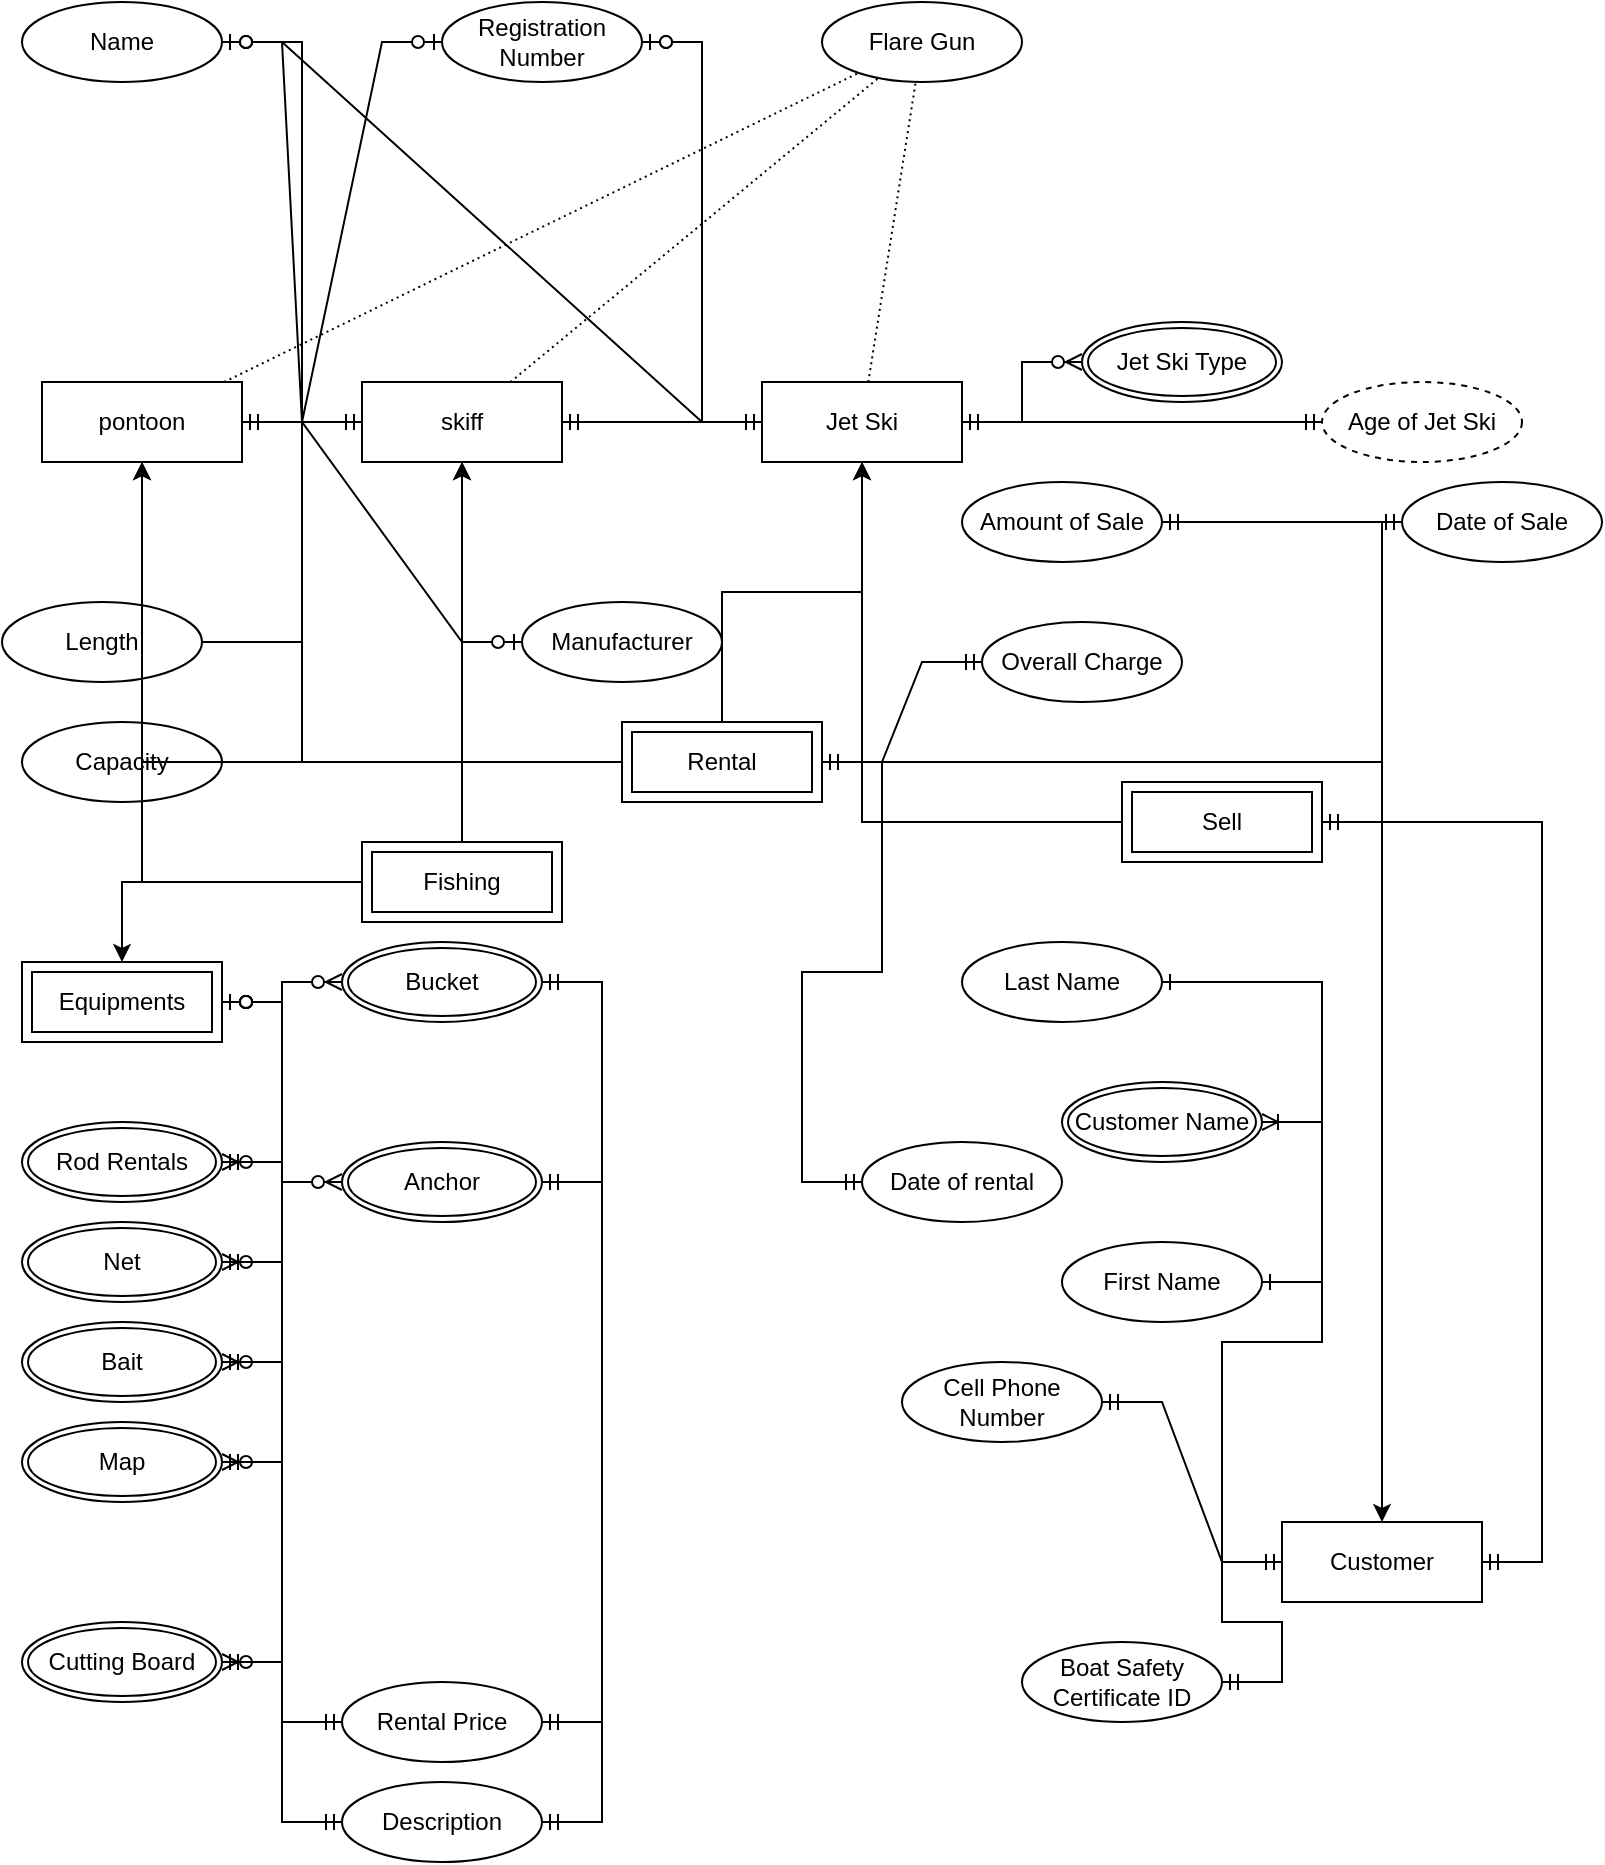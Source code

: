 <mxfile version="22.0.0" type="device">
  <diagram name="Page-1" id="ZAXlIcKYfhwMirmJwa6y">
    <mxGraphModel dx="880" dy="410" grid="1" gridSize="10" guides="1" tooltips="1" connect="1" arrows="1" fold="1" page="1" pageScale="1" pageWidth="850" pageHeight="1100" background="#ffffff" math="0" shadow="0">
      <root>
        <mxCell id="0" />
        <mxCell id="1" parent="0" />
        <mxCell id="SiFQLQmgdrt-sC9F-oAY-8" value="pontoon" style="whiteSpace=wrap;html=1;align=center;rounded=0;" vertex="1" parent="1">
          <mxGeometry x="30" y="350" width="100" height="40" as="geometry" />
        </mxCell>
        <mxCell id="SiFQLQmgdrt-sC9F-oAY-9" value="skiff" style="whiteSpace=wrap;html=1;align=center;rounded=0;" vertex="1" parent="1">
          <mxGeometry x="190" y="350" width="100" height="40" as="geometry" />
        </mxCell>
        <mxCell id="SiFQLQmgdrt-sC9F-oAY-11" value="Jet Ski" style="whiteSpace=wrap;html=1;align=center;rounded=0;" vertex="1" parent="1">
          <mxGeometry x="390" y="350" width="100" height="40" as="geometry" />
        </mxCell>
        <mxCell id="SiFQLQmgdrt-sC9F-oAY-20" value="Registration Number" style="ellipse;whiteSpace=wrap;html=1;align=center;rounded=0;" vertex="1" parent="1">
          <mxGeometry x="230" y="160" width="100" height="40" as="geometry" />
        </mxCell>
        <mxCell id="SiFQLQmgdrt-sC9F-oAY-21" value="Capacity" style="ellipse;whiteSpace=wrap;html=1;align=center;rounded=0;" vertex="1" parent="1">
          <mxGeometry x="20" y="520" width="100" height="40" as="geometry" />
        </mxCell>
        <mxCell id="SiFQLQmgdrt-sC9F-oAY-23" value="Manufacturer" style="ellipse;whiteSpace=wrap;html=1;align=center;rounded=0;" vertex="1" parent="1">
          <mxGeometry x="270" y="460" width="100" height="40" as="geometry" />
        </mxCell>
        <mxCell id="SiFQLQmgdrt-sC9F-oAY-24" value="Name" style="ellipse;whiteSpace=wrap;html=1;align=center;rounded=0;" vertex="1" parent="1">
          <mxGeometry x="20" y="160" width="100" height="40" as="geometry" />
        </mxCell>
        <mxCell id="SiFQLQmgdrt-sC9F-oAY-26" value="Age of Jet Ski" style="ellipse;whiteSpace=wrap;html=1;align=center;dashed=1;rounded=0;" vertex="1" parent="1">
          <mxGeometry x="670" y="350" width="100" height="40" as="geometry" />
        </mxCell>
        <mxCell id="SiFQLQmgdrt-sC9F-oAY-27" value="Equipments" style="shape=ext;margin=3;double=1;whiteSpace=wrap;html=1;align=center;rounded=0;" vertex="1" parent="1">
          <mxGeometry x="20" y="640" width="100" height="40" as="geometry" />
        </mxCell>
        <mxCell id="SiFQLQmgdrt-sC9F-oAY-28" value="Description" style="ellipse;whiteSpace=wrap;html=1;align=center;rounded=0;" vertex="1" parent="1">
          <mxGeometry x="180" y="1050" width="100" height="40" as="geometry" />
        </mxCell>
        <mxCell id="SiFQLQmgdrt-sC9F-oAY-29" value="Rental Price" style="ellipse;whiteSpace=wrap;html=1;align=center;rounded=0;" vertex="1" parent="1">
          <mxGeometry x="180" y="1000" width="100" height="40" as="geometry" />
        </mxCell>
        <mxCell id="SiFQLQmgdrt-sC9F-oAY-30" value="Map" style="ellipse;shape=doubleEllipse;margin=3;whiteSpace=wrap;html=1;align=center;rounded=0;" vertex="1" parent="1">
          <mxGeometry x="20" y="870" width="100" height="40" as="geometry" />
        </mxCell>
        <mxCell id="SiFQLQmgdrt-sC9F-oAY-31" value="Net" style="ellipse;shape=doubleEllipse;margin=3;whiteSpace=wrap;html=1;align=center;rounded=0;" vertex="1" parent="1">
          <mxGeometry x="20" y="770" width="100" height="40" as="geometry" />
        </mxCell>
        <mxCell id="SiFQLQmgdrt-sC9F-oAY-32" value="Cutting Board" style="ellipse;shape=doubleEllipse;margin=3;whiteSpace=wrap;html=1;align=center;rounded=0;" vertex="1" parent="1">
          <mxGeometry x="20" y="970" width="100" height="40" as="geometry" />
        </mxCell>
        <mxCell id="SiFQLQmgdrt-sC9F-oAY-33" value="Bucket" style="ellipse;shape=doubleEllipse;margin=3;whiteSpace=wrap;html=1;align=center;rounded=0;" vertex="1" parent="1">
          <mxGeometry x="180" y="630" width="100" height="40" as="geometry" />
        </mxCell>
        <mxCell id="SiFQLQmgdrt-sC9F-oAY-34" value="Bait" style="ellipse;shape=doubleEllipse;margin=3;whiteSpace=wrap;html=1;align=center;rounded=0;" vertex="1" parent="1">
          <mxGeometry x="20" y="820" width="100" height="40" as="geometry" />
        </mxCell>
        <mxCell id="SiFQLQmgdrt-sC9F-oAY-35" value="Rod Rentals" style="ellipse;shape=doubleEllipse;margin=3;whiteSpace=wrap;html=1;align=center;rounded=0;" vertex="1" parent="1">
          <mxGeometry x="20" y="720" width="100" height="40" as="geometry" />
        </mxCell>
        <mxCell id="SiFQLQmgdrt-sC9F-oAY-36" value="Anchor" style="ellipse;shape=doubleEllipse;margin=3;whiteSpace=wrap;html=1;align=center;rounded=0;" vertex="1" parent="1">
          <mxGeometry x="180" y="730" width="100" height="40" as="geometry" />
        </mxCell>
        <mxCell id="SiFQLQmgdrt-sC9F-oAY-37" value="Customer" style="whiteSpace=wrap;html=1;align=center;rounded=0;" vertex="1" parent="1">
          <mxGeometry x="650" y="920" width="100" height="40" as="geometry" />
        </mxCell>
        <mxCell id="SiFQLQmgdrt-sC9F-oAY-38" value="Date of rental" style="ellipse;whiteSpace=wrap;html=1;align=center;rounded=0;" vertex="1" parent="1">
          <mxGeometry x="440" y="730" width="100" height="40" as="geometry" />
        </mxCell>
        <mxCell id="SiFQLQmgdrt-sC9F-oAY-39" value="Overall Charge" style="ellipse;whiteSpace=wrap;html=1;align=center;rounded=0;" vertex="1" parent="1">
          <mxGeometry x="500" y="470" width="100" height="40" as="geometry" />
        </mxCell>
        <mxCell id="SiFQLQmgdrt-sC9F-oAY-40" value="Customer Name" style="ellipse;shape=doubleEllipse;margin=3;whiteSpace=wrap;html=1;align=center;rounded=0;" vertex="1" parent="1">
          <mxGeometry x="540" y="700" width="100" height="40" as="geometry" />
        </mxCell>
        <mxCell id="SiFQLQmgdrt-sC9F-oAY-41" value="First Name" style="ellipse;whiteSpace=wrap;html=1;align=center;rounded=0;" vertex="1" parent="1">
          <mxGeometry x="540" y="780" width="100" height="40" as="geometry" />
        </mxCell>
        <mxCell id="SiFQLQmgdrt-sC9F-oAY-42" value="Last Name" style="ellipse;whiteSpace=wrap;html=1;align=center;rounded=0;" vertex="1" parent="1">
          <mxGeometry x="490" y="630" width="100" height="40" as="geometry" />
        </mxCell>
        <mxCell id="SiFQLQmgdrt-sC9F-oAY-44" value="Amount of Sale" style="ellipse;whiteSpace=wrap;html=1;align=center;rounded=0;" vertex="1" parent="1">
          <mxGeometry x="490" y="400" width="100" height="40" as="geometry" />
        </mxCell>
        <mxCell id="SiFQLQmgdrt-sC9F-oAY-45" value="Date of Sale" style="ellipse;whiteSpace=wrap;html=1;align=center;rounded=0;" vertex="1" parent="1">
          <mxGeometry x="710" y="400" width="100" height="40" as="geometry" />
        </mxCell>
        <mxCell id="SiFQLQmgdrt-sC9F-oAY-48" value="" style="edgeStyle=entityRelationEdgeStyle;fontSize=12;html=1;endArrow=ERzeroToOne;startArrow=ERmandOne;rounded=0;" edge="1" parent="1" source="SiFQLQmgdrt-sC9F-oAY-8" target="SiFQLQmgdrt-sC9F-oAY-24">
          <mxGeometry width="100" height="100" relative="1" as="geometry">
            <mxPoint x="180" y="580" as="sourcePoint" />
            <mxPoint x="280" y="480" as="targetPoint" />
          </mxGeometry>
        </mxCell>
        <mxCell id="SiFQLQmgdrt-sC9F-oAY-49" value="" style="edgeStyle=entityRelationEdgeStyle;fontSize=12;html=1;endArrow=ERzeroToOne;startArrow=ERmandOne;rounded=0;" edge="1" parent="1" source="SiFQLQmgdrt-sC9F-oAY-11" target="SiFQLQmgdrt-sC9F-oAY-24">
          <mxGeometry width="100" height="100" relative="1" as="geometry">
            <mxPoint x="320" y="620" as="sourcePoint" />
            <mxPoint x="420" y="520" as="targetPoint" />
          </mxGeometry>
        </mxCell>
        <mxCell id="SiFQLQmgdrt-sC9F-oAY-50" value="" style="edgeStyle=entityRelationEdgeStyle;fontSize=12;html=1;endArrow=ERzeroToOne;startArrow=ERmandOne;rounded=0;" edge="1" parent="1" source="SiFQLQmgdrt-sC9F-oAY-9" target="SiFQLQmgdrt-sC9F-oAY-24">
          <mxGeometry width="100" height="100" relative="1" as="geometry">
            <mxPoint x="315" y="590" as="sourcePoint" />
            <mxPoint x="235" y="380" as="targetPoint" />
            <Array as="points">
              <mxPoint x="275" y="440" />
              <mxPoint x="345" y="440" />
              <mxPoint x="285" y="400" />
            </Array>
          </mxGeometry>
        </mxCell>
        <mxCell id="SiFQLQmgdrt-sC9F-oAY-51" value="" style="edgeStyle=entityRelationEdgeStyle;fontSize=12;html=1;endArrow=ERzeroToOne;startArrow=ERmandOne;rounded=0;" edge="1" parent="1" source="SiFQLQmgdrt-sC9F-oAY-8" target="SiFQLQmgdrt-sC9F-oAY-20">
          <mxGeometry width="100" height="100" relative="1" as="geometry">
            <mxPoint x="450" y="590" as="sourcePoint" />
            <mxPoint x="190" y="470" as="targetPoint" />
          </mxGeometry>
        </mxCell>
        <mxCell id="SiFQLQmgdrt-sC9F-oAY-52" value="" style="edgeStyle=entityRelationEdgeStyle;fontSize=12;html=1;endArrow=ERzeroToOne;startArrow=ERmandOne;rounded=0;" edge="1" parent="1" source="SiFQLQmgdrt-sC9F-oAY-11" target="SiFQLQmgdrt-sC9F-oAY-20">
          <mxGeometry width="100" height="100" relative="1" as="geometry">
            <mxPoint x="460" y="600" as="sourcePoint" />
            <mxPoint x="200" y="480" as="targetPoint" />
          </mxGeometry>
        </mxCell>
        <mxCell id="SiFQLQmgdrt-sC9F-oAY-53" value="" style="edgeStyle=entityRelationEdgeStyle;fontSize=12;html=1;endArrow=ERzeroToOne;startArrow=ERmandOne;rounded=0;" edge="1" parent="1" source="SiFQLQmgdrt-sC9F-oAY-9" target="SiFQLQmgdrt-sC9F-oAY-20">
          <mxGeometry width="100" height="100" relative="1" as="geometry">
            <mxPoint x="150" y="590" as="sourcePoint" />
            <mxPoint x="270" y="460" as="targetPoint" />
          </mxGeometry>
        </mxCell>
        <mxCell id="SiFQLQmgdrt-sC9F-oAY-54" value="" style="edgeStyle=entityRelationEdgeStyle;fontSize=12;html=1;endArrow=ERzeroToOne;startArrow=ERmandOne;rounded=0;" edge="1" parent="1" source="SiFQLQmgdrt-sC9F-oAY-8" target="SiFQLQmgdrt-sC9F-oAY-23">
          <mxGeometry width="100" height="100" relative="1" as="geometry">
            <mxPoint x="150" y="590" as="sourcePoint" />
            <mxPoint x="350" y="360" as="targetPoint" />
          </mxGeometry>
        </mxCell>
        <mxCell id="SiFQLQmgdrt-sC9F-oAY-55" value="" style="edgeStyle=entityRelationEdgeStyle;fontSize=12;html=1;endArrow=ERone;endFill=1;rounded=0;" edge="1" parent="1" source="SiFQLQmgdrt-sC9F-oAY-22" target="SiFQLQmgdrt-sC9F-oAY-8">
          <mxGeometry width="100" height="100" relative="1" as="geometry">
            <mxPoint x="330" y="810" as="sourcePoint" />
            <mxPoint x="430" y="710" as="targetPoint" />
          </mxGeometry>
        </mxCell>
        <mxCell id="SiFQLQmgdrt-sC9F-oAY-56" value="" style="edgeStyle=entityRelationEdgeStyle;fontSize=12;html=1;endArrow=ERone;endFill=1;rounded=0;" edge="1" parent="1" source="SiFQLQmgdrt-sC9F-oAY-22" target="SiFQLQmgdrt-sC9F-oAY-8">
          <mxGeometry width="100" height="100" relative="1" as="geometry">
            <mxPoint x="200" y="660" as="sourcePoint" />
            <mxPoint x="150" y="590" as="targetPoint" />
          </mxGeometry>
        </mxCell>
        <mxCell id="SiFQLQmgdrt-sC9F-oAY-57" value="" style="edgeStyle=entityRelationEdgeStyle;fontSize=12;html=1;endArrow=ERone;endFill=1;rounded=0;" edge="1" parent="1" source="SiFQLQmgdrt-sC9F-oAY-21" target="SiFQLQmgdrt-sC9F-oAY-8">
          <mxGeometry width="100" height="100" relative="1" as="geometry">
            <mxPoint x="130" y="720" as="sourcePoint" />
            <mxPoint x="140" y="580" as="targetPoint" />
          </mxGeometry>
        </mxCell>
        <mxCell id="SiFQLQmgdrt-sC9F-oAY-22" value="Length" style="ellipse;whiteSpace=wrap;html=1;align=center;rounded=0;" vertex="1" parent="1">
          <mxGeometry x="10" y="460" width="100" height="40" as="geometry" />
        </mxCell>
        <mxCell id="SiFQLQmgdrt-sC9F-oAY-61" value="" style="edgeStyle=entityRelationEdgeStyle;fontSize=12;html=1;endArrow=ERzeroToMany;startArrow=ERmandOne;rounded=0;" edge="1" parent="1" source="SiFQLQmgdrt-sC9F-oAY-11" target="SiFQLQmgdrt-sC9F-oAY-73">
          <mxGeometry width="100" height="100" relative="1" as="geometry">
            <mxPoint x="350" y="810" as="sourcePoint" />
            <mxPoint x="600" y="650" as="targetPoint" />
          </mxGeometry>
        </mxCell>
        <mxCell id="SiFQLQmgdrt-sC9F-oAY-73" value="Jet Ski Type" style="ellipse;shape=doubleEllipse;margin=3;whiteSpace=wrap;html=1;align=center;rounded=0;" vertex="1" parent="1">
          <mxGeometry x="550" y="320" width="100" height="40" as="geometry" />
        </mxCell>
        <mxCell id="SiFQLQmgdrt-sC9F-oAY-74" value="" style="edgeStyle=entityRelationEdgeStyle;fontSize=12;html=1;endArrow=ERmandOne;startArrow=ERmandOne;rounded=0;" edge="1" parent="1" source="SiFQLQmgdrt-sC9F-oAY-26" target="SiFQLQmgdrt-sC9F-oAY-11">
          <mxGeometry width="100" height="100" relative="1" as="geometry">
            <mxPoint x="350" y="840" as="sourcePoint" />
            <mxPoint x="450" y="740" as="targetPoint" />
          </mxGeometry>
        </mxCell>
        <mxCell id="SiFQLQmgdrt-sC9F-oAY-75" value="" style="edgeStyle=entityRelationEdgeStyle;fontSize=12;html=1;endArrow=ERoneToMany;rounded=0;" edge="1" parent="1" source="SiFQLQmgdrt-sC9F-oAY-37" target="SiFQLQmgdrt-sC9F-oAY-40">
          <mxGeometry width="100" height="100" relative="1" as="geometry">
            <mxPoint x="340" y="930" as="sourcePoint" />
            <mxPoint x="440" y="830" as="targetPoint" />
          </mxGeometry>
        </mxCell>
        <mxCell id="SiFQLQmgdrt-sC9F-oAY-77" value="" style="edgeStyle=entityRelationEdgeStyle;fontSize=12;html=1;endArrow=ERone;endFill=1;rounded=0;" edge="1" parent="1" source="SiFQLQmgdrt-sC9F-oAY-40" target="SiFQLQmgdrt-sC9F-oAY-42">
          <mxGeometry width="100" height="100" relative="1" as="geometry">
            <mxPoint x="340" y="960" as="sourcePoint" />
            <mxPoint x="440" y="860" as="targetPoint" />
          </mxGeometry>
        </mxCell>
        <mxCell id="SiFQLQmgdrt-sC9F-oAY-78" value="" style="edgeStyle=entityRelationEdgeStyle;fontSize=12;html=1;endArrow=ERone;endFill=1;rounded=0;exitX=1;exitY=0.5;exitDx=0;exitDy=0;" edge="1" parent="1" source="SiFQLQmgdrt-sC9F-oAY-40" target="SiFQLQmgdrt-sC9F-oAY-41">
          <mxGeometry width="100" height="100" relative="1" as="geometry">
            <mxPoint x="760" y="860" as="sourcePoint" />
            <mxPoint x="710" y="1070" as="targetPoint" />
          </mxGeometry>
        </mxCell>
        <mxCell id="SiFQLQmgdrt-sC9F-oAY-80" style="edgeStyle=orthogonalEdgeStyle;rounded=0;orthogonalLoop=1;jettySize=auto;html=1;" edge="1" parent="1" source="SiFQLQmgdrt-sC9F-oAY-79" target="SiFQLQmgdrt-sC9F-oAY-9">
          <mxGeometry relative="1" as="geometry" />
        </mxCell>
        <mxCell id="SiFQLQmgdrt-sC9F-oAY-81" style="edgeStyle=orthogonalEdgeStyle;rounded=0;orthogonalLoop=1;jettySize=auto;html=1;" edge="1" parent="1" source="SiFQLQmgdrt-sC9F-oAY-79" target="SiFQLQmgdrt-sC9F-oAY-8">
          <mxGeometry relative="1" as="geometry" />
        </mxCell>
        <mxCell id="SiFQLQmgdrt-sC9F-oAY-82" style="edgeStyle=orthogonalEdgeStyle;rounded=0;orthogonalLoop=1;jettySize=auto;html=1;" edge="1" parent="1" source="SiFQLQmgdrt-sC9F-oAY-79" target="SiFQLQmgdrt-sC9F-oAY-27">
          <mxGeometry relative="1" as="geometry" />
        </mxCell>
        <mxCell id="SiFQLQmgdrt-sC9F-oAY-79" value="Fishing" style="shape=ext;margin=3;double=1;whiteSpace=wrap;html=1;align=center;rounded=0;" vertex="1" parent="1">
          <mxGeometry x="190" y="580" width="100" height="40" as="geometry" />
        </mxCell>
        <mxCell id="SiFQLQmgdrt-sC9F-oAY-83" value="" style="edgeStyle=entityRelationEdgeStyle;fontSize=12;html=1;endArrow=ERzeroToMany;startArrow=ERzeroToOne;rounded=0;" edge="1" parent="1" source="SiFQLQmgdrt-sC9F-oAY-27" target="SiFQLQmgdrt-sC9F-oAY-36">
          <mxGeometry width="100" height="100" relative="1" as="geometry">
            <mxPoint x="340" y="900" as="sourcePoint" />
            <mxPoint x="440" y="800" as="targetPoint" />
          </mxGeometry>
        </mxCell>
        <mxCell id="SiFQLQmgdrt-sC9F-oAY-84" value="" style="edgeStyle=entityRelationEdgeStyle;fontSize=12;html=1;endArrow=ERzeroToMany;startArrow=ERzeroToOne;rounded=0;" edge="1" parent="1" source="SiFQLQmgdrt-sC9F-oAY-27" target="SiFQLQmgdrt-sC9F-oAY-30">
          <mxGeometry width="100" height="100" relative="1" as="geometry">
            <mxPoint x="130" y="840" as="sourcePoint" />
            <mxPoint x="360" y="820" as="targetPoint" />
          </mxGeometry>
        </mxCell>
        <mxCell id="SiFQLQmgdrt-sC9F-oAY-85" value="" style="edgeStyle=entityRelationEdgeStyle;fontSize=12;html=1;endArrow=ERzeroToMany;startArrow=ERzeroToOne;rounded=0;" edge="1" parent="1" source="SiFQLQmgdrt-sC9F-oAY-27" target="SiFQLQmgdrt-sC9F-oAY-35">
          <mxGeometry width="100" height="100" relative="1" as="geometry">
            <mxPoint x="20" y="910" as="sourcePoint" />
            <mxPoint x="250" y="890" as="targetPoint" />
          </mxGeometry>
        </mxCell>
        <mxCell id="SiFQLQmgdrt-sC9F-oAY-86" value="" style="edgeStyle=entityRelationEdgeStyle;fontSize=12;html=1;endArrow=ERzeroToMany;startArrow=ERzeroToOne;rounded=0;" edge="1" parent="1" source="SiFQLQmgdrt-sC9F-oAY-27" target="SiFQLQmgdrt-sC9F-oAY-32">
          <mxGeometry width="100" height="100" relative="1" as="geometry">
            <mxPoint x="150" y="860" as="sourcePoint" />
            <mxPoint x="380" y="840" as="targetPoint" />
          </mxGeometry>
        </mxCell>
        <mxCell id="SiFQLQmgdrt-sC9F-oAY-87" value="" style="edgeStyle=entityRelationEdgeStyle;fontSize=12;html=1;endArrow=ERzeroToMany;startArrow=ERzeroToOne;rounded=0;" edge="1" parent="1" source="SiFQLQmgdrt-sC9F-oAY-27" target="SiFQLQmgdrt-sC9F-oAY-31">
          <mxGeometry width="100" height="100" relative="1" as="geometry">
            <mxPoint x="160" y="870" as="sourcePoint" />
            <mxPoint x="420" y="900" as="targetPoint" />
          </mxGeometry>
        </mxCell>
        <mxCell id="SiFQLQmgdrt-sC9F-oAY-89" value="" style="edgeStyle=entityRelationEdgeStyle;fontSize=12;html=1;endArrow=ERzeroToMany;startArrow=ERzeroToOne;rounded=0;" edge="1" parent="1" source="SiFQLQmgdrt-sC9F-oAY-27" target="SiFQLQmgdrt-sC9F-oAY-34">
          <mxGeometry width="100" height="100" relative="1" as="geometry">
            <mxPoint x="130" y="840" as="sourcePoint" />
            <mxPoint x="620" y="1000" as="targetPoint" />
          </mxGeometry>
        </mxCell>
        <mxCell id="SiFQLQmgdrt-sC9F-oAY-90" value="" style="edgeStyle=entityRelationEdgeStyle;fontSize=12;html=1;endArrow=ERzeroToMany;startArrow=ERzeroToOne;rounded=0;" edge="1" parent="1" source="SiFQLQmgdrt-sC9F-oAY-27" target="SiFQLQmgdrt-sC9F-oAY-33">
          <mxGeometry width="100" height="100" relative="1" as="geometry">
            <mxPoint x="130" y="840" as="sourcePoint" />
            <mxPoint x="110" y="1040" as="targetPoint" />
          </mxGeometry>
        </mxCell>
        <mxCell id="SiFQLQmgdrt-sC9F-oAY-92" style="edgeStyle=orthogonalEdgeStyle;rounded=0;orthogonalLoop=1;jettySize=auto;html=1;" edge="1" parent="1" source="SiFQLQmgdrt-sC9F-oAY-91" target="SiFQLQmgdrt-sC9F-oAY-37">
          <mxGeometry relative="1" as="geometry" />
        </mxCell>
        <mxCell id="SiFQLQmgdrt-sC9F-oAY-94" style="edgeStyle=orthogonalEdgeStyle;rounded=0;orthogonalLoop=1;jettySize=auto;html=1;" edge="1" parent="1" source="SiFQLQmgdrt-sC9F-oAY-91" target="SiFQLQmgdrt-sC9F-oAY-11">
          <mxGeometry relative="1" as="geometry" />
        </mxCell>
        <mxCell id="SiFQLQmgdrt-sC9F-oAY-95" style="edgeStyle=orthogonalEdgeStyle;rounded=0;orthogonalLoop=1;jettySize=auto;html=1;" edge="1" parent="1" source="SiFQLQmgdrt-sC9F-oAY-91" target="SiFQLQmgdrt-sC9F-oAY-9">
          <mxGeometry relative="1" as="geometry" />
        </mxCell>
        <mxCell id="SiFQLQmgdrt-sC9F-oAY-96" style="edgeStyle=orthogonalEdgeStyle;rounded=0;orthogonalLoop=1;jettySize=auto;html=1;" edge="1" parent="1" source="SiFQLQmgdrt-sC9F-oAY-91" target="SiFQLQmgdrt-sC9F-oAY-8">
          <mxGeometry relative="1" as="geometry" />
        </mxCell>
        <mxCell id="SiFQLQmgdrt-sC9F-oAY-91" value="Rental" style="shape=ext;margin=3;double=1;whiteSpace=wrap;html=1;align=center;rounded=0;" vertex="1" parent="1">
          <mxGeometry x="320" y="520" width="100" height="40" as="geometry" />
        </mxCell>
        <mxCell id="SiFQLQmgdrt-sC9F-oAY-93" value="" style="edgeStyle=entityRelationEdgeStyle;fontSize=12;html=1;endArrow=ERmandOne;startArrow=ERmandOne;rounded=0;" edge="1" parent="1" source="SiFQLQmgdrt-sC9F-oAY-39" target="SiFQLQmgdrt-sC9F-oAY-91">
          <mxGeometry width="100" height="100" relative="1" as="geometry">
            <mxPoint x="300" y="960" as="sourcePoint" />
            <mxPoint x="400" y="860" as="targetPoint" />
          </mxGeometry>
        </mxCell>
        <mxCell id="SiFQLQmgdrt-sC9F-oAY-98" style="edgeStyle=orthogonalEdgeStyle;rounded=0;orthogonalLoop=1;jettySize=auto;html=1;" edge="1" parent="1" source="SiFQLQmgdrt-sC9F-oAY-97" target="SiFQLQmgdrt-sC9F-oAY-11">
          <mxGeometry relative="1" as="geometry" />
        </mxCell>
        <mxCell id="SiFQLQmgdrt-sC9F-oAY-97" value="Sell" style="shape=ext;margin=3;double=1;whiteSpace=wrap;html=1;align=center;rounded=0;" vertex="1" parent="1">
          <mxGeometry x="570" y="550" width="100" height="40" as="geometry" />
        </mxCell>
        <mxCell id="SiFQLQmgdrt-sC9F-oAY-99" value="" style="edgeStyle=entityRelationEdgeStyle;fontSize=12;html=1;endArrow=ERmandOne;startArrow=ERmandOne;rounded=0;" edge="1" parent="1" source="SiFQLQmgdrt-sC9F-oAY-97" target="SiFQLQmgdrt-sC9F-oAY-44">
          <mxGeometry width="100" height="100" relative="1" as="geometry">
            <mxPoint x="435" y="950" as="sourcePoint" />
            <mxPoint x="450" y="750" as="targetPoint" />
          </mxGeometry>
        </mxCell>
        <mxCell id="SiFQLQmgdrt-sC9F-oAY-100" value="" style="edgeStyle=entityRelationEdgeStyle;fontSize=12;html=1;endArrow=ERmandOne;startArrow=ERmandOne;rounded=0;" edge="1" parent="1" source="SiFQLQmgdrt-sC9F-oAY-45" target="SiFQLQmgdrt-sC9F-oAY-44">
          <mxGeometry width="100" height="100" relative="1" as="geometry">
            <mxPoint x="830" y="730" as="sourcePoint" />
            <mxPoint x="800" y="550" as="targetPoint" />
          </mxGeometry>
        </mxCell>
        <mxCell id="SiFQLQmgdrt-sC9F-oAY-101" value="" style="edgeStyle=entityRelationEdgeStyle;fontSize=12;html=1;endArrow=ERmandOne;startArrow=ERmandOne;rounded=0;" edge="1" parent="1" source="SiFQLQmgdrt-sC9F-oAY-37" target="SiFQLQmgdrt-sC9F-oAY-97">
          <mxGeometry width="100" height="100" relative="1" as="geometry">
            <mxPoint x="850" y="900" as="sourcePoint" />
            <mxPoint x="800" y="550" as="targetPoint" />
          </mxGeometry>
        </mxCell>
        <mxCell id="SiFQLQmgdrt-sC9F-oAY-102" value="" style="edgeStyle=entityRelationEdgeStyle;fontSize=12;html=1;endArrow=ERmandOne;startArrow=ERmandOne;rounded=0;" edge="1" parent="1" source="SiFQLQmgdrt-sC9F-oAY-38" target="SiFQLQmgdrt-sC9F-oAY-91">
          <mxGeometry width="100" height="100" relative="1" as="geometry">
            <mxPoint x="435" y="950" as="sourcePoint" />
            <mxPoint x="450" y="750" as="targetPoint" />
          </mxGeometry>
        </mxCell>
        <mxCell id="SiFQLQmgdrt-sC9F-oAY-103" value="" style="edgeStyle=entityRelationEdgeStyle;fontSize=12;html=1;endArrow=ERmandOne;startArrow=ERmandOne;rounded=0;" edge="1" parent="1" source="SiFQLQmgdrt-sC9F-oAY-33" target="SiFQLQmgdrt-sC9F-oAY-29">
          <mxGeometry width="100" height="100" relative="1" as="geometry">
            <mxPoint x="320" y="1000" as="sourcePoint" />
            <mxPoint x="360" y="830" as="targetPoint" />
          </mxGeometry>
        </mxCell>
        <mxCell id="SiFQLQmgdrt-sC9F-oAY-104" value="" style="edgeStyle=entityRelationEdgeStyle;fontSize=12;html=1;endArrow=ERmandOne;startArrow=ERmandOne;rounded=0;" edge="1" parent="1" source="SiFQLQmgdrt-sC9F-oAY-36" target="SiFQLQmgdrt-sC9F-oAY-29">
          <mxGeometry width="100" height="100" relative="1" as="geometry">
            <mxPoint x="200" y="800" as="sourcePoint" />
            <mxPoint x="350" y="860" as="targetPoint" />
          </mxGeometry>
        </mxCell>
        <mxCell id="SiFQLQmgdrt-sC9F-oAY-105" value="" style="edgeStyle=entityRelationEdgeStyle;fontSize=12;html=1;endArrow=ERmandOne;startArrow=ERmandOne;rounded=0;" edge="1" parent="1" source="SiFQLQmgdrt-sC9F-oAY-34" target="SiFQLQmgdrt-sC9F-oAY-29">
          <mxGeometry width="100" height="100" relative="1" as="geometry">
            <mxPoint x="210" y="810" as="sourcePoint" />
            <mxPoint x="360" y="870" as="targetPoint" />
          </mxGeometry>
        </mxCell>
        <mxCell id="SiFQLQmgdrt-sC9F-oAY-106" value="" style="edgeStyle=entityRelationEdgeStyle;fontSize=12;html=1;endArrow=ERmandOne;startArrow=ERmandOne;rounded=0;" edge="1" parent="1" source="SiFQLQmgdrt-sC9F-oAY-31" target="SiFQLQmgdrt-sC9F-oAY-29">
          <mxGeometry width="100" height="100" relative="1" as="geometry">
            <mxPoint x="220" y="820" as="sourcePoint" />
            <mxPoint x="370" y="880" as="targetPoint" />
          </mxGeometry>
        </mxCell>
        <mxCell id="SiFQLQmgdrt-sC9F-oAY-107" value="" style="edgeStyle=entityRelationEdgeStyle;fontSize=12;html=1;endArrow=ERmandOne;startArrow=ERmandOne;rounded=0;" edge="1" parent="1" source="SiFQLQmgdrt-sC9F-oAY-35" target="SiFQLQmgdrt-sC9F-oAY-29">
          <mxGeometry width="100" height="100" relative="1" as="geometry">
            <mxPoint x="230" y="830" as="sourcePoint" />
            <mxPoint x="380" y="890" as="targetPoint" />
          </mxGeometry>
        </mxCell>
        <mxCell id="SiFQLQmgdrt-sC9F-oAY-108" value="" style="edgeStyle=entityRelationEdgeStyle;fontSize=12;html=1;endArrow=ERmandOne;startArrow=ERmandOne;rounded=0;" edge="1" parent="1" source="SiFQLQmgdrt-sC9F-oAY-30" target="SiFQLQmgdrt-sC9F-oAY-29">
          <mxGeometry width="100" height="100" relative="1" as="geometry">
            <mxPoint x="290" y="890" as="sourcePoint" />
            <mxPoint x="350" y="860" as="targetPoint" />
          </mxGeometry>
        </mxCell>
        <mxCell id="SiFQLQmgdrt-sC9F-oAY-109" value="" style="edgeStyle=entityRelationEdgeStyle;fontSize=12;html=1;endArrow=ERmandOne;startArrow=ERmandOne;rounded=0;" edge="1" parent="1" source="SiFQLQmgdrt-sC9F-oAY-32" target="SiFQLQmgdrt-sC9F-oAY-29">
          <mxGeometry width="100" height="100" relative="1" as="geometry">
            <mxPoint x="300" y="900" as="sourcePoint" />
            <mxPoint x="360" y="870" as="targetPoint" />
          </mxGeometry>
        </mxCell>
        <mxCell id="SiFQLQmgdrt-sC9F-oAY-110" value="" style="edgeStyle=entityRelationEdgeStyle;fontSize=12;html=1;endArrow=ERmandOne;startArrow=ERmandOne;rounded=0;" edge="1" parent="1" source="SiFQLQmgdrt-sC9F-oAY-30" target="SiFQLQmgdrt-sC9F-oAY-28">
          <mxGeometry width="100" height="100" relative="1" as="geometry">
            <mxPoint x="290" y="1040" as="sourcePoint" />
            <mxPoint x="350" y="860" as="targetPoint" />
          </mxGeometry>
        </mxCell>
        <mxCell id="SiFQLQmgdrt-sC9F-oAY-111" value="" style="edgeStyle=entityRelationEdgeStyle;fontSize=12;html=1;endArrow=ERmandOne;startArrow=ERmandOne;rounded=0;" edge="1" parent="1" source="SiFQLQmgdrt-sC9F-oAY-36" target="SiFQLQmgdrt-sC9F-oAY-28">
          <mxGeometry width="100" height="100" relative="1" as="geometry">
            <mxPoint x="260" y="880" as="sourcePoint" />
            <mxPoint x="360" y="870" as="targetPoint" />
          </mxGeometry>
        </mxCell>
        <mxCell id="SiFQLQmgdrt-sC9F-oAY-112" value="" style="edgeStyle=entityRelationEdgeStyle;fontSize=12;html=1;endArrow=ERmandOne;startArrow=ERmandOne;rounded=0;" edge="1" parent="1" source="SiFQLQmgdrt-sC9F-oAY-34" target="SiFQLQmgdrt-sC9F-oAY-28">
          <mxGeometry width="100" height="100" relative="1" as="geometry">
            <mxPoint x="310" y="1060" as="sourcePoint" />
            <mxPoint x="370" y="880" as="targetPoint" />
          </mxGeometry>
        </mxCell>
        <mxCell id="SiFQLQmgdrt-sC9F-oAY-113" value="" style="edgeStyle=entityRelationEdgeStyle;fontSize=12;html=1;endArrow=ERmandOne;startArrow=ERmandOne;rounded=0;" edge="1" parent="1" source="SiFQLQmgdrt-sC9F-oAY-31" target="SiFQLQmgdrt-sC9F-oAY-28">
          <mxGeometry width="100" height="100" relative="1" as="geometry">
            <mxPoint x="320" y="1070" as="sourcePoint" />
            <mxPoint x="380" y="890" as="targetPoint" />
          </mxGeometry>
        </mxCell>
        <mxCell id="SiFQLQmgdrt-sC9F-oAY-114" value="" style="edgeStyle=entityRelationEdgeStyle;fontSize=12;html=1;endArrow=ERmandOne;startArrow=ERmandOne;rounded=0;" edge="1" parent="1" source="SiFQLQmgdrt-sC9F-oAY-35" target="SiFQLQmgdrt-sC9F-oAY-28">
          <mxGeometry width="100" height="100" relative="1" as="geometry">
            <mxPoint x="330" y="1080" as="sourcePoint" />
            <mxPoint x="390" y="900" as="targetPoint" />
          </mxGeometry>
        </mxCell>
        <mxCell id="SiFQLQmgdrt-sC9F-oAY-115" value="" style="edgeStyle=entityRelationEdgeStyle;fontSize=12;html=1;endArrow=ERmandOne;startArrow=ERmandOne;rounded=0;" edge="1" parent="1" source="SiFQLQmgdrt-sC9F-oAY-28" target="SiFQLQmgdrt-sC9F-oAY-33">
          <mxGeometry width="100" height="100" relative="1" as="geometry">
            <mxPoint x="340" y="1090" as="sourcePoint" />
            <mxPoint x="400" y="910" as="targetPoint" />
          </mxGeometry>
        </mxCell>
        <mxCell id="SiFQLQmgdrt-sC9F-oAY-116" value="" style="edgeStyle=entityRelationEdgeStyle;fontSize=12;html=1;endArrow=ERmandOne;startArrow=ERmandOne;rounded=0;" edge="1" parent="1" source="SiFQLQmgdrt-sC9F-oAY-32" target="SiFQLQmgdrt-sC9F-oAY-28">
          <mxGeometry width="100" height="100" relative="1" as="geometry">
            <mxPoint x="290" y="980" as="sourcePoint" />
            <mxPoint x="360" y="990" as="targetPoint" />
          </mxGeometry>
        </mxCell>
        <mxCell id="SiFQLQmgdrt-sC9F-oAY-117" value="Cell Phone Number" style="ellipse;whiteSpace=wrap;html=1;align=center;rounded=0;" vertex="1" parent="1">
          <mxGeometry x="460" y="840" width="100" height="40" as="geometry" />
        </mxCell>
        <mxCell id="SiFQLQmgdrt-sC9F-oAY-118" value="" style="edgeStyle=entityRelationEdgeStyle;fontSize=12;html=1;endArrow=ERmandOne;startArrow=ERmandOne;rounded=0;" edge="1" parent="1" source="SiFQLQmgdrt-sC9F-oAY-37" target="SiFQLQmgdrt-sC9F-oAY-117">
          <mxGeometry width="100" height="100" relative="1" as="geometry">
            <mxPoint x="530" y="850" as="sourcePoint" />
            <mxPoint x="630" y="750" as="targetPoint" />
          </mxGeometry>
        </mxCell>
        <mxCell id="SiFQLQmgdrt-sC9F-oAY-119" value="Boat Safety Certificate ID" style="ellipse;whiteSpace=wrap;html=1;align=center;rounded=0;" vertex="1" parent="1">
          <mxGeometry x="520" y="980" width="100" height="40" as="geometry" />
        </mxCell>
        <mxCell id="SiFQLQmgdrt-sC9F-oAY-120" value="" style="edgeStyle=entityRelationEdgeStyle;fontSize=12;html=1;endArrow=ERmandOne;startArrow=ERmandOne;rounded=0;" edge="1" parent="1" source="SiFQLQmgdrt-sC9F-oAY-37" target="SiFQLQmgdrt-sC9F-oAY-119">
          <mxGeometry width="100" height="100" relative="1" as="geometry">
            <mxPoint x="760" y="950" as="sourcePoint" />
            <mxPoint x="850" y="990" as="targetPoint" />
          </mxGeometry>
        </mxCell>
        <mxCell id="SiFQLQmgdrt-sC9F-oAY-121" value="" style="endArrow=none;html=1;rounded=0;dashed=1;dashPattern=1 2;" edge="1" parent="1" source="SiFQLQmgdrt-sC9F-oAY-11" target="SiFQLQmgdrt-sC9F-oAY-124">
          <mxGeometry relative="1" as="geometry">
            <mxPoint x="700" y="590" as="sourcePoint" />
            <mxPoint x="610" y="950" as="targetPoint" />
          </mxGeometry>
        </mxCell>
        <mxCell id="SiFQLQmgdrt-sC9F-oAY-122" value="N" style="resizable=0;html=1;whiteSpace=wrap;align=right;verticalAlign=bottom;rounded=0;" connectable="0" vertex="1" parent="SiFQLQmgdrt-sC9F-oAY-121">
          <mxGeometry x="1" relative="1" as="geometry" />
        </mxCell>
        <mxCell id="SiFQLQmgdrt-sC9F-oAY-124" value="Flare Gun" style="ellipse;whiteSpace=wrap;html=1;align=center;rounded=0;" vertex="1" parent="1">
          <mxGeometry x="420" y="160" width="100" height="40" as="geometry" />
        </mxCell>
        <mxCell id="SiFQLQmgdrt-sC9F-oAY-125" value="" style="endArrow=none;html=1;rounded=0;dashed=1;dashPattern=1 2;" edge="1" parent="1" source="SiFQLQmgdrt-sC9F-oAY-9" target="SiFQLQmgdrt-sC9F-oAY-124">
          <mxGeometry relative="1" as="geometry">
            <mxPoint x="590" y="570" as="sourcePoint" />
            <mxPoint x="690" y="460" as="targetPoint" />
          </mxGeometry>
        </mxCell>
        <mxCell id="SiFQLQmgdrt-sC9F-oAY-126" value="" style="resizable=0;html=1;whiteSpace=wrap;align=right;verticalAlign=bottom;rounded=0;" connectable="0" vertex="1" parent="SiFQLQmgdrt-sC9F-oAY-125">
          <mxGeometry x="1" relative="1" as="geometry" />
        </mxCell>
        <mxCell id="SiFQLQmgdrt-sC9F-oAY-127" value="" style="endArrow=none;html=1;rounded=0;dashed=1;dashPattern=1 2;" edge="1" parent="1" source="SiFQLQmgdrt-sC9F-oAY-8" target="SiFQLQmgdrt-sC9F-oAY-124">
          <mxGeometry relative="1" as="geometry">
            <mxPoint x="600" y="580" as="sourcePoint" />
            <mxPoint x="520" y="370" as="targetPoint" />
          </mxGeometry>
        </mxCell>
        <mxCell id="SiFQLQmgdrt-sC9F-oAY-128" value="" style="resizable=0;html=1;whiteSpace=wrap;align=right;verticalAlign=bottom;rounded=0;" connectable="0" vertex="1" parent="SiFQLQmgdrt-sC9F-oAY-127">
          <mxGeometry x="1" relative="1" as="geometry" />
        </mxCell>
      </root>
    </mxGraphModel>
  </diagram>
</mxfile>
